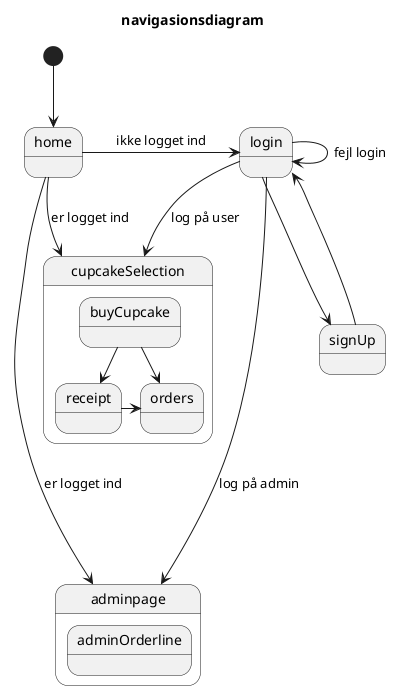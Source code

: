 @startuml
Title navigasionsdiagram
[*] --> home
home -> login : ikke logget ind
login --> cupcakeSelection : log på user
login --> signUp
login -> login : fejl login
login --> adminpage : log på admin
home --> cupcakeSelection : er logget ind
home ----> adminpage: er logget ind
signUp --> login


state adminpage{
state adminOrderline
}

state cupcakeSelection{
state buyCupcake
state orders
state receipt
buyCupcake --> receipt
buyCupcake --> orders
receipt -> orders
}

@enduml